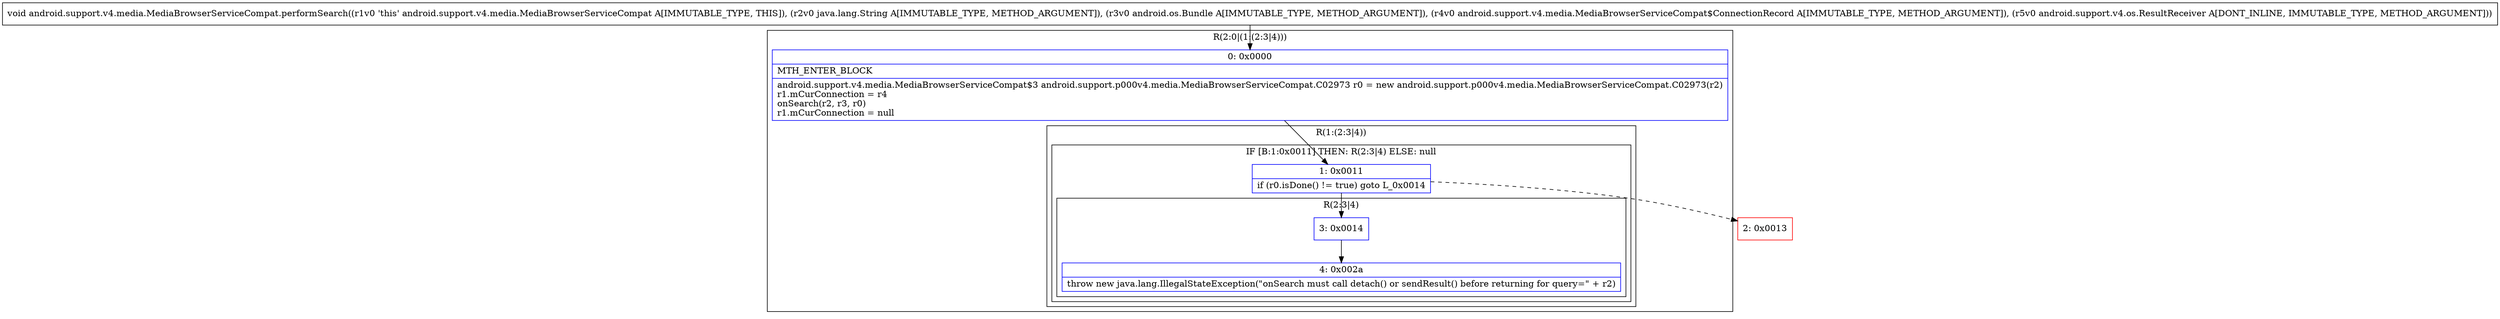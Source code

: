 digraph "CFG forandroid.support.v4.media.MediaBrowserServiceCompat.performSearch(Ljava\/lang\/String;Landroid\/os\/Bundle;Landroid\/support\/v4\/media\/MediaBrowserServiceCompat$ConnectionRecord;Landroid\/support\/v4\/os\/ResultReceiver;)V" {
subgraph cluster_Region_880275484 {
label = "R(2:0|(1:(2:3|4)))";
node [shape=record,color=blue];
Node_0 [shape=record,label="{0\:\ 0x0000|MTH_ENTER_BLOCK\l|android.support.v4.media.MediaBrowserServiceCompat$3 android.support.p000v4.media.MediaBrowserServiceCompat.C02973 r0 = new android.support.p000v4.media.MediaBrowserServiceCompat.C02973(r2)\lr1.mCurConnection = r4\lonSearch(r2, r3, r0)\lr1.mCurConnection = null\l}"];
subgraph cluster_Region_728453252 {
label = "R(1:(2:3|4))";
node [shape=record,color=blue];
subgraph cluster_IfRegion_1427142580 {
label = "IF [B:1:0x0011] THEN: R(2:3|4) ELSE: null";
node [shape=record,color=blue];
Node_1 [shape=record,label="{1\:\ 0x0011|if (r0.isDone() != true) goto L_0x0014\l}"];
subgraph cluster_Region_1234730540 {
label = "R(2:3|4)";
node [shape=record,color=blue];
Node_3 [shape=record,label="{3\:\ 0x0014}"];
Node_4 [shape=record,label="{4\:\ 0x002a|throw new java.lang.IllegalStateException(\"onSearch must call detach() or sendResult() before returning for query=\" + r2)\l}"];
}
}
}
}
Node_2 [shape=record,color=red,label="{2\:\ 0x0013}"];
MethodNode[shape=record,label="{void android.support.v4.media.MediaBrowserServiceCompat.performSearch((r1v0 'this' android.support.v4.media.MediaBrowserServiceCompat A[IMMUTABLE_TYPE, THIS]), (r2v0 java.lang.String A[IMMUTABLE_TYPE, METHOD_ARGUMENT]), (r3v0 android.os.Bundle A[IMMUTABLE_TYPE, METHOD_ARGUMENT]), (r4v0 android.support.v4.media.MediaBrowserServiceCompat$ConnectionRecord A[IMMUTABLE_TYPE, METHOD_ARGUMENT]), (r5v0 android.support.v4.os.ResultReceiver A[DONT_INLINE, IMMUTABLE_TYPE, METHOD_ARGUMENT])) }"];
MethodNode -> Node_0;
Node_0 -> Node_1;
Node_1 -> Node_2[style=dashed];
Node_1 -> Node_3;
Node_3 -> Node_4;
}

